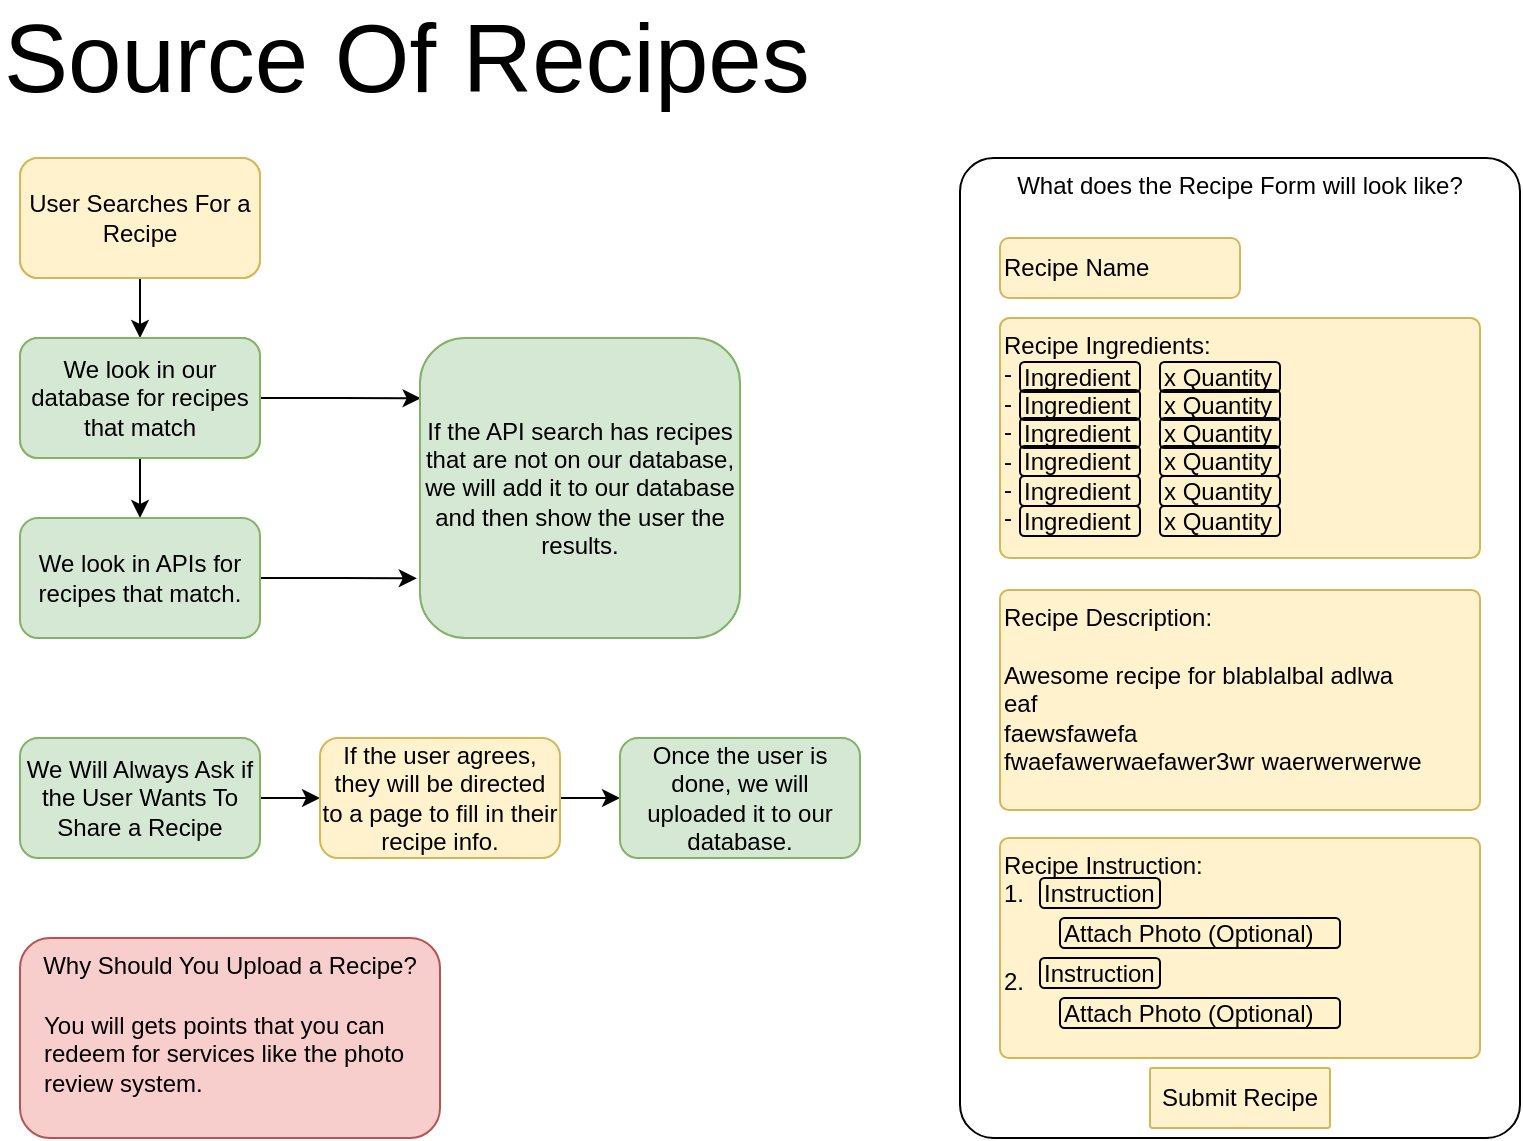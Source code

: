 <mxfile version="13.6.0" type="device"><diagram id="WVsJBkGTdRXRfNp142is" name="Page-1"><mxGraphModel dx="1483" dy="759" grid="1" gridSize="10" guides="1" tooltips="1" connect="1" arrows="1" fold="1" page="1" pageScale="1" pageWidth="850" pageHeight="1100" math="0" shadow="0"><root><mxCell id="0"/><mxCell id="1" parent="0"/><mxCell id="sGLLGfQ4LLHxOIbQMgZ6-1" value="User Enters Our Website" style="rounded=1;whiteSpace=wrap;html=1;fillColor=#fff2cc;strokeColor=#d6b656;" vertex="1" parent="1"><mxGeometry x="40" y="110" width="120" height="60" as="geometry"/></mxCell><mxCell id="sGLLGfQ4LLHxOIbQMgZ6-62" style="edgeStyle=orthogonalEdgeStyle;rounded=0;orthogonalLoop=1;jettySize=auto;html=1;entryX=0.5;entryY=0;entryDx=0;entryDy=0;" edge="1" parent="1" source="sGLLGfQ4LLHxOIbQMgZ6-25" target="sGLLGfQ4LLHxOIbQMgZ6-59"><mxGeometry relative="1" as="geometry"/></mxCell><mxCell id="sGLLGfQ4LLHxOIbQMgZ6-25" value="User Searches For a Recipe" style="rounded=1;whiteSpace=wrap;html=1;fillColor=#fff2cc;strokeColor=#d6b656;" vertex="1" parent="1"><mxGeometry x="40" y="110" width="120" height="60" as="geometry"/></mxCell><mxCell id="sGLLGfQ4LLHxOIbQMgZ6-43" value="&lt;font style=&quot;font-size: 48px&quot;&gt;Source Of Recipes&lt;/font&gt;" style="text;html=1;strokeColor=none;fillColor=none;align=left;verticalAlign=middle;whiteSpace=wrap;rounded=0;" vertex="1" parent="1"><mxGeometry x="30" y="50" width="410" height="20" as="geometry"/></mxCell><mxCell id="sGLLGfQ4LLHxOIbQMgZ6-54" value="User Enters Our Website" style="rounded=1;whiteSpace=wrap;html=1;fillColor=#fff2cc;strokeColor=#d6b656;" vertex="1" parent="1"><mxGeometry x="40" y="200" width="120" height="60" as="geometry"/></mxCell><mxCell id="sGLLGfQ4LLHxOIbQMgZ6-80" style="edgeStyle=orthogonalEdgeStyle;rounded=0;orthogonalLoop=1;jettySize=auto;html=1;entryX=0.5;entryY=0;entryDx=0;entryDy=0;" edge="1" parent="1" source="sGLLGfQ4LLHxOIbQMgZ6-59" target="sGLLGfQ4LLHxOIbQMgZ6-79"><mxGeometry relative="1" as="geometry"/></mxCell><mxCell id="sGLLGfQ4LLHxOIbQMgZ6-82" style="edgeStyle=orthogonalEdgeStyle;rounded=0;orthogonalLoop=1;jettySize=auto;html=1;entryX=0.002;entryY=0.201;entryDx=0;entryDy=0;entryPerimeter=0;" edge="1" parent="1" source="sGLLGfQ4LLHxOIbQMgZ6-59" target="sGLLGfQ4LLHxOIbQMgZ6-81"><mxGeometry relative="1" as="geometry"/></mxCell><mxCell id="sGLLGfQ4LLHxOIbQMgZ6-59" value="We look in our database for recipes that match" style="rounded=1;whiteSpace=wrap;html=1;fillColor=#d5e8d4;strokeColor=#82b366;" vertex="1" parent="1"><mxGeometry x="40" y="200" width="120" height="60" as="geometry"/></mxCell><mxCell id="sGLLGfQ4LLHxOIbQMgZ6-83" style="edgeStyle=orthogonalEdgeStyle;rounded=0;orthogonalLoop=1;jettySize=auto;html=1;entryX=-0.01;entryY=0.801;entryDx=0;entryDy=0;entryPerimeter=0;" edge="1" parent="1" source="sGLLGfQ4LLHxOIbQMgZ6-79" target="sGLLGfQ4LLHxOIbQMgZ6-81"><mxGeometry relative="1" as="geometry"/></mxCell><mxCell id="sGLLGfQ4LLHxOIbQMgZ6-79" value="We look in APIs for recipes that match." style="rounded=1;whiteSpace=wrap;html=1;fillColor=#d5e8d4;strokeColor=#82b366;" vertex="1" parent="1"><mxGeometry x="40" y="290" width="120" height="60" as="geometry"/></mxCell><mxCell id="sGLLGfQ4LLHxOIbQMgZ6-81" value="If the API search has recipes that are not on our database, we will add it to our database and then show the user the results." style="rounded=1;whiteSpace=wrap;html=1;fillColor=#d5e8d4;strokeColor=#82b366;" vertex="1" parent="1"><mxGeometry x="240" y="200" width="160" height="150" as="geometry"/></mxCell><mxCell id="sGLLGfQ4LLHxOIbQMgZ6-86" style="edgeStyle=orthogonalEdgeStyle;rounded=0;orthogonalLoop=1;jettySize=auto;html=1;" edge="1" parent="1" source="sGLLGfQ4LLHxOIbQMgZ6-84" target="sGLLGfQ4LLHxOIbQMgZ6-85"><mxGeometry relative="1" as="geometry"/></mxCell><mxCell id="sGLLGfQ4LLHxOIbQMgZ6-84" value="We Will Always Ask if the User Wants To Share a Recipe" style="rounded=1;whiteSpace=wrap;html=1;fillColor=#d5e8d4;strokeColor=#82b366;" vertex="1" parent="1"><mxGeometry x="40" y="400" width="120" height="60" as="geometry"/></mxCell><mxCell id="sGLLGfQ4LLHxOIbQMgZ6-88" style="edgeStyle=orthogonalEdgeStyle;rounded=0;orthogonalLoop=1;jettySize=auto;html=1;entryX=0;entryY=0.5;entryDx=0;entryDy=0;" edge="1" parent="1" source="sGLLGfQ4LLHxOIbQMgZ6-85" target="sGLLGfQ4LLHxOIbQMgZ6-87"><mxGeometry relative="1" as="geometry"/></mxCell><mxCell id="sGLLGfQ4LLHxOIbQMgZ6-85" value="If the user agrees, they will be directed to a page to fill in their recipe info." style="rounded=1;whiteSpace=wrap;html=1;fillColor=#fff2cc;strokeColor=#d6b656;" vertex="1" parent="1"><mxGeometry x="190" y="400" width="120" height="60" as="geometry"/></mxCell><mxCell id="sGLLGfQ4LLHxOIbQMgZ6-87" value="Once the user is done, we will uploaded it to our database." style="rounded=1;whiteSpace=wrap;html=1;fillColor=#d5e8d4;strokeColor=#82b366;" vertex="1" parent="1"><mxGeometry x="340" y="400" width="120" height="60" as="geometry"/></mxCell><mxCell id="sGLLGfQ4LLHxOIbQMgZ6-89" value="Why Should You Upload a Recipe?" style="rounded=1;whiteSpace=wrap;html=1;fillColor=#f8cecc;strokeColor=#b85450;align=center;verticalAlign=top;" vertex="1" parent="1"><mxGeometry x="40" y="500" width="210" height="100" as="geometry"/></mxCell><mxCell id="sGLLGfQ4LLHxOIbQMgZ6-90" value="You will gets points that you can redeem for services like the photo review system." style="rounded=0;whiteSpace=wrap;html=1;fillColor=none;align=left;verticalAlign=top;strokeColor=none;" vertex="1" parent="1"><mxGeometry x="50" y="530" width="190" height="60" as="geometry"/></mxCell><mxCell id="sGLLGfQ4LLHxOIbQMgZ6-91" value="What does the Recipe Form will look like?" style="rounded=1;whiteSpace=wrap;html=1;fillColor=none;align=center;arcSize=6;verticalAlign=top;" vertex="1" parent="1"><mxGeometry x="510" y="110" width="280" height="490" as="geometry"/></mxCell><mxCell id="sGLLGfQ4LLHxOIbQMgZ6-92" value="Recipe Name" style="rounded=1;whiteSpace=wrap;html=1;fillColor=#fff2cc;align=left;strokeColor=#d6b656;" vertex="1" parent="1"><mxGeometry x="530" y="150" width="120" height="30" as="geometry"/></mxCell><mxCell id="sGLLGfQ4LLHxOIbQMgZ6-93" value="Recipe Ingredients:&lt;br&gt;-&lt;br&gt;-&lt;br&gt;-&lt;br&gt;-&lt;br&gt;-&lt;br&gt;-" style="rounded=1;whiteSpace=wrap;html=1;fillColor=#fff2cc;align=left;strokeColor=#d6b656;verticalAlign=top;arcSize=4;" vertex="1" parent="1"><mxGeometry x="530" y="190" width="240" height="120" as="geometry"/></mxCell><mxCell id="sGLLGfQ4LLHxOIbQMgZ6-94" value="Ingredient" style="rounded=1;whiteSpace=wrap;html=1;fillColor=none;align=left;" vertex="1" parent="1"><mxGeometry x="540" y="212" width="60" height="15" as="geometry"/></mxCell><mxCell id="sGLLGfQ4LLHxOIbQMgZ6-95" value="x Quantity" style="rounded=1;whiteSpace=wrap;html=1;fillColor=none;align=left;" vertex="1" parent="1"><mxGeometry x="610" y="212" width="60" height="15" as="geometry"/></mxCell><mxCell id="sGLLGfQ4LLHxOIbQMgZ6-96" value="Ingredient" style="rounded=1;whiteSpace=wrap;html=1;fillColor=none;align=left;" vertex="1" parent="1"><mxGeometry x="540" y="226" width="60" height="15" as="geometry"/></mxCell><mxCell id="sGLLGfQ4LLHxOIbQMgZ6-97" value="x Quantity" style="rounded=1;whiteSpace=wrap;html=1;fillColor=none;align=left;" vertex="1" parent="1"><mxGeometry x="610" y="226" width="60" height="15" as="geometry"/></mxCell><mxCell id="sGLLGfQ4LLHxOIbQMgZ6-98" value="Ingredient" style="rounded=1;whiteSpace=wrap;html=1;fillColor=none;align=left;" vertex="1" parent="1"><mxGeometry x="540" y="240" width="60" height="15" as="geometry"/></mxCell><mxCell id="sGLLGfQ4LLHxOIbQMgZ6-99" value="x Quantity" style="rounded=1;whiteSpace=wrap;html=1;fillColor=none;align=left;" vertex="1" parent="1"><mxGeometry x="610" y="240" width="60" height="15" as="geometry"/></mxCell><mxCell id="sGLLGfQ4LLHxOIbQMgZ6-100" value="Ingredient" style="rounded=1;whiteSpace=wrap;html=1;fillColor=none;align=left;" vertex="1" parent="1"><mxGeometry x="540" y="254" width="60" height="15" as="geometry"/></mxCell><mxCell id="sGLLGfQ4LLHxOIbQMgZ6-101" value="x Quantity" style="rounded=1;whiteSpace=wrap;html=1;fillColor=none;align=left;" vertex="1" parent="1"><mxGeometry x="610" y="254" width="60" height="15" as="geometry"/></mxCell><mxCell id="sGLLGfQ4LLHxOIbQMgZ6-102" value="Ingredient" style="rounded=1;whiteSpace=wrap;html=1;fillColor=none;align=left;" vertex="1" parent="1"><mxGeometry x="540" y="269" width="60" height="15" as="geometry"/></mxCell><mxCell id="sGLLGfQ4LLHxOIbQMgZ6-103" value="x Quantity" style="rounded=1;whiteSpace=wrap;html=1;fillColor=none;align=left;" vertex="1" parent="1"><mxGeometry x="610" y="269" width="60" height="15" as="geometry"/></mxCell><mxCell id="sGLLGfQ4LLHxOIbQMgZ6-104" value="Ingredient" style="rounded=1;whiteSpace=wrap;html=1;fillColor=none;align=left;" vertex="1" parent="1"><mxGeometry x="540" y="284" width="60" height="15" as="geometry"/></mxCell><mxCell id="sGLLGfQ4LLHxOIbQMgZ6-105" value="x Quantity" style="rounded=1;whiteSpace=wrap;html=1;fillColor=none;align=left;" vertex="1" parent="1"><mxGeometry x="610" y="284" width="60" height="15" as="geometry"/></mxCell><mxCell id="sGLLGfQ4LLHxOIbQMgZ6-106" value="Recipe Instruction:&lt;br&gt;1.&amp;nbsp;&lt;br&gt;&lt;br&gt;&lt;br&gt;2.&amp;nbsp;" style="rounded=1;whiteSpace=wrap;html=1;fillColor=#fff2cc;align=left;strokeColor=#d6b656;verticalAlign=top;arcSize=4;" vertex="1" parent="1"><mxGeometry x="530" y="450" width="240" height="110" as="geometry"/></mxCell><mxCell id="sGLLGfQ4LLHxOIbQMgZ6-107" value="Instruction&lt;span style=&quot;color: rgba(0 , 0 , 0 , 0) ; font-family: monospace ; font-size: 0px&quot;&gt;%3CmxGraphModel%3E%3Croot%3E%3CmxCell%20id%3D%220%22%2F%3E%3CmxCell%20id%3D%221%22%20parent%3D%220%22%2F%3E%3CmxCell%20id%3D%222%22%20value%3D%22Ingredient%22%20style%3D%22rounded%3D1%3BwhiteSpace%3Dwrap%3Bhtml%3D1%3BfillColor%3Dnone%3Balign%3Dleft%3B%22%20vertex%3D%221%22%20parent%3D%221%22%3E%3CmxGeometry%20x%3D%22540%22%20y%3D%22212%22%20width%3D%2260%22%20height%3D%2215%22%20as%3D%22geometry%22%2F%3E%3C%2FmxCell%3E%3C%2Froot%3E%3C%2FmxGraphModel%3E&lt;/span&gt;" style="rounded=1;whiteSpace=wrap;html=1;fillColor=none;align=left;" vertex="1" parent="1"><mxGeometry x="550" y="470" width="60" height="15" as="geometry"/></mxCell><mxCell id="sGLLGfQ4LLHxOIbQMgZ6-108" value="Attach Photo (Optional)" style="rounded=1;whiteSpace=wrap;html=1;fillColor=none;align=left;" vertex="1" parent="1"><mxGeometry x="560" y="490" width="140" height="15" as="geometry"/></mxCell><mxCell id="sGLLGfQ4LLHxOIbQMgZ6-109" value="Instruction&lt;span style=&quot;color: rgba(0 , 0 , 0 , 0) ; font-family: monospace ; font-size: 0px&quot;&gt;%3CmxGraphModel%3E%3Croot%3E%3CmxCell%20id%3D%220%22%2F%3E%3CmxCell%20id%3D%221%22%20parent%3D%220%22%2F%3E%3CmxCell%20id%3D%222%22%20value%3D%22Ingredient%22%20style%3D%22rounded%3D1%3BwhiteSpace%3Dwrap%3Bhtml%3D1%3BfillColor%3Dnone%3Balign%3Dleft%3B%22%20vertex%3D%221%22%20parent%3D%221%22%3E%3CmxGeometry%20x%3D%22540%22%20y%3D%22212%22%20width%3D%2260%22%20height%3D%2215%22%20as%3D%22geometry%22%2F%3E%3C%2FmxCell%3E%3C%2Froot%3E%3C%2FmxGraphModel%3E&lt;/span&gt;" style="rounded=1;whiteSpace=wrap;html=1;fillColor=none;align=left;" vertex="1" parent="1"><mxGeometry x="550" y="510" width="60" height="15" as="geometry"/></mxCell><mxCell id="sGLLGfQ4LLHxOIbQMgZ6-110" value="Attach Photo (Optional)" style="rounded=1;whiteSpace=wrap;html=1;fillColor=none;align=left;" vertex="1" parent="1"><mxGeometry x="560" y="530" width="140" height="15" as="geometry"/></mxCell><mxCell id="sGLLGfQ4LLHxOIbQMgZ6-111" value="Recipe Description:&lt;br&gt;&lt;br&gt;Awesome recipe for blablalbal adlwa&amp;nbsp;&lt;br&gt;eaf&lt;br&gt;faewsfawefa&lt;br&gt;fwaefawerwaefawer3wr waerwerwerwe" style="rounded=1;whiteSpace=wrap;html=1;fillColor=#fff2cc;align=left;strokeColor=#d6b656;verticalAlign=top;arcSize=4;" vertex="1" parent="1"><mxGeometry x="530" y="326" width="240" height="110" as="geometry"/></mxCell><mxCell id="sGLLGfQ4LLHxOIbQMgZ6-112" value="Submit Recipe" style="rounded=1;whiteSpace=wrap;html=1;fillColor=#fff2cc;align=center;strokeColor=#d6b656;verticalAlign=middle;arcSize=4;" vertex="1" parent="1"><mxGeometry x="605" y="565" width="90" height="30" as="geometry"/></mxCell></root></mxGraphModel></diagram></mxfile>
